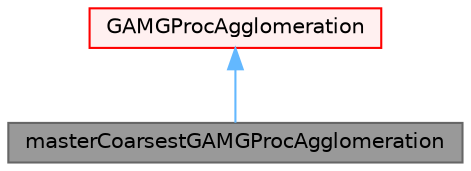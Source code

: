 digraph "masterCoarsestGAMGProcAgglomeration"
{
 // LATEX_PDF_SIZE
  bgcolor="transparent";
  edge [fontname=Helvetica,fontsize=10,labelfontname=Helvetica,labelfontsize=10];
  node [fontname=Helvetica,fontsize=10,shape=box,height=0.2,width=0.4];
  Node1 [id="Node000001",label="masterCoarsestGAMGProcAgglomeration",height=0.2,width=0.4,color="gray40", fillcolor="grey60", style="filled", fontcolor="black",tooltip="Processor agglomeration of GAMGAgglomerations."];
  Node2 -> Node1 [id="edge1_Node000001_Node000002",dir="back",color="steelblue1",style="solid",tooltip=" "];
  Node2 [id="Node000002",label="GAMGProcAgglomeration",height=0.2,width=0.4,color="red", fillcolor="#FFF0F0", style="filled",URL="$classFoam_1_1GAMGProcAgglomeration.html",tooltip="Processor agglomeration of GAMGAgglomerations."];
}
